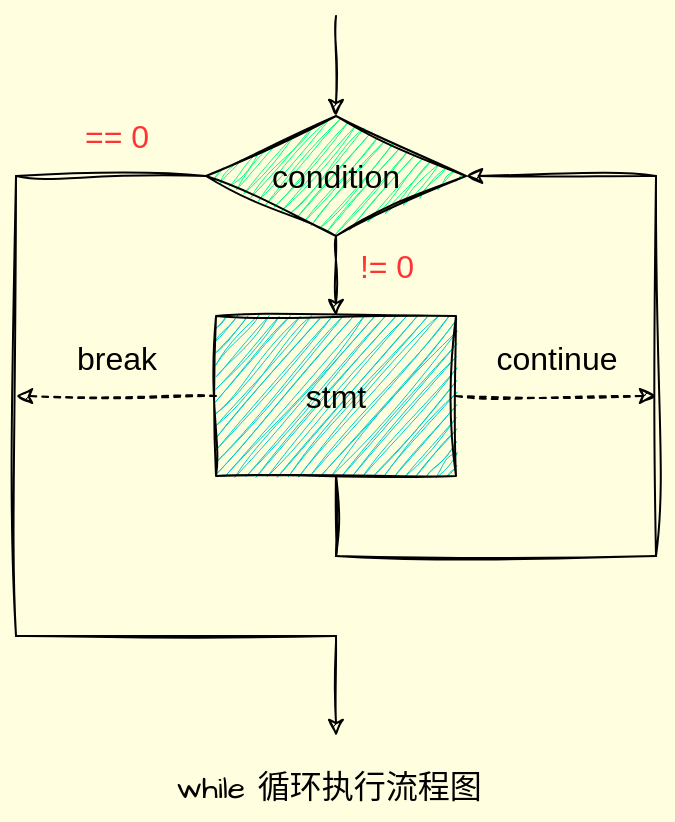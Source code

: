 <mxfile>
    <diagram id="Go4E_3J5ffxxQ-Kuwa3K" name="第 1 页">
        <mxGraphModel dx="815" dy="602" grid="0" gridSize="10" guides="1" tooltips="1" connect="1" arrows="1" fold="1" page="1" pageScale="1" pageWidth="827" pageHeight="1169" background="#FFFFE0" math="0" shadow="0">
            <root>
                <mxCell id="0"/>
                <mxCell id="1" parent="0"/>
                <mxCell id="4" style="edgeStyle=none;html=1;fontSize=16;entryX=0.5;entryY=0;entryDx=0;entryDy=0;sketch=1;curveFitting=1;jiggle=2;strokeColor=#000000;" parent="1" source="3" target="5" edge="1">
                    <mxGeometry relative="1" as="geometry">
                        <mxPoint x="240" y="200" as="targetPoint"/>
                    </mxGeometry>
                </mxCell>
                <mxCell id="3" value="&lt;font color=&quot;#000000&quot; style=&quot;font-size: 16px;&quot;&gt;condition&lt;/font&gt;" style="rhombus;whiteSpace=wrap;html=1;sketch=1;curveFitting=1;jiggle=2;strokeColor=#000000;fillColor=#00FF80;" parent="1" vertex="1">
                    <mxGeometry x="175" y="100" width="130" height="60" as="geometry"/>
                </mxCell>
                <mxCell id="21" style="edgeStyle=none;html=1;dashed=1;fontSize=16;sketch=1;curveFitting=1;jiggle=2;strokeColor=#000000;" parent="1" source="5" edge="1">
                    <mxGeometry relative="1" as="geometry">
                        <mxPoint x="400" y="240" as="targetPoint"/>
                    </mxGeometry>
                </mxCell>
                <mxCell id="5" value="&lt;font color=&quot;#000000&quot;&gt;stmt&lt;/font&gt;" style="rounded=0;whiteSpace=wrap;html=1;fontSize=16;sketch=1;curveFitting=1;jiggle=2;strokeColor=#000000;fillColor=#00CCCC;" parent="1" vertex="1">
                    <mxGeometry x="180" y="200" width="120" height="80" as="geometry"/>
                </mxCell>
                <mxCell id="10" value="" style="endArrow=none;html=1;fontSize=16;entryX=0.5;entryY=1;entryDx=0;entryDy=0;sketch=1;curveFitting=1;jiggle=2;strokeColor=#000000;" parent="1" target="5" edge="1">
                    <mxGeometry width="50" height="50" relative="1" as="geometry">
                        <mxPoint x="240" y="320" as="sourcePoint"/>
                        <mxPoint x="290" y="280" as="targetPoint"/>
                    </mxGeometry>
                </mxCell>
                <mxCell id="11" value="" style="endArrow=none;html=1;fontSize=16;entryX=0.5;entryY=1;entryDx=0;entryDy=0;sketch=1;curveFitting=1;jiggle=2;strokeColor=#000000;" parent="1" target="5" edge="1">
                    <mxGeometry width="50" height="50" relative="1" as="geometry">
                        <mxPoint x="240" y="320" as="sourcePoint"/>
                        <mxPoint x="240" y="280" as="targetPoint"/>
                    </mxGeometry>
                </mxCell>
                <mxCell id="12" value="" style="endArrow=none;html=1;fontSize=16;sketch=1;curveFitting=1;jiggle=2;strokeColor=#000000;" parent="1" edge="1">
                    <mxGeometry width="50" height="50" relative="1" as="geometry">
                        <mxPoint x="240" y="320" as="sourcePoint"/>
                        <mxPoint x="400" y="320" as="targetPoint"/>
                    </mxGeometry>
                </mxCell>
                <mxCell id="13" value="" style="endArrow=none;html=1;fontSize=16;sketch=1;curveFitting=1;jiggle=2;strokeColor=#000000;" parent="1" edge="1">
                    <mxGeometry width="50" height="50" relative="1" as="geometry">
                        <mxPoint x="400" y="320" as="sourcePoint"/>
                        <mxPoint x="400" y="130" as="targetPoint"/>
                    </mxGeometry>
                </mxCell>
                <mxCell id="14" value="" style="endArrow=classic;html=1;fontSize=16;entryX=1;entryY=0.5;entryDx=0;entryDy=0;sketch=1;curveFitting=1;jiggle=2;strokeColor=#000000;" parent="1" target="3" edge="1">
                    <mxGeometry width="50" height="50" relative="1" as="geometry">
                        <mxPoint x="400" y="130" as="sourcePoint"/>
                        <mxPoint x="290" y="280" as="targetPoint"/>
                    </mxGeometry>
                </mxCell>
                <mxCell id="15" value="" style="endArrow=none;html=1;fontSize=16;entryX=0;entryY=0.5;entryDx=0;entryDy=0;sketch=1;curveFitting=1;jiggle=2;strokeColor=#000000;" parent="1" target="3" edge="1">
                    <mxGeometry width="50" height="50" relative="1" as="geometry">
                        <mxPoint x="80" y="130" as="sourcePoint"/>
                        <mxPoint x="170" y="130" as="targetPoint"/>
                    </mxGeometry>
                </mxCell>
                <mxCell id="16" value="" style="endArrow=none;html=1;fontSize=16;sketch=1;curveFitting=1;jiggle=2;strokeColor=#000000;" parent="1" edge="1">
                    <mxGeometry width="50" height="50" relative="1" as="geometry">
                        <mxPoint x="80" y="360" as="sourcePoint"/>
                        <mxPoint x="80" y="130" as="targetPoint"/>
                    </mxGeometry>
                </mxCell>
                <mxCell id="17" value="" style="endArrow=none;html=1;fontSize=16;sketch=1;curveFitting=1;jiggle=2;strokeColor=#000000;" parent="1" edge="1">
                    <mxGeometry width="50" height="50" relative="1" as="geometry">
                        <mxPoint x="80" y="360" as="sourcePoint"/>
                        <mxPoint x="240" y="360" as="targetPoint"/>
                    </mxGeometry>
                </mxCell>
                <mxCell id="18" value="" style="endArrow=classic;html=1;fontSize=16;sketch=1;curveFitting=1;jiggle=2;strokeColor=#000000;" parent="1" edge="1">
                    <mxGeometry width="50" height="50" relative="1" as="geometry">
                        <mxPoint x="240" y="360" as="sourcePoint"/>
                        <mxPoint x="240" y="410" as="targetPoint"/>
                    </mxGeometry>
                </mxCell>
                <mxCell id="19" value="" style="endArrow=classic;html=1;fontSize=16;entryX=0.5;entryY=0;entryDx=0;entryDy=0;sketch=1;curveFitting=1;jiggle=2;strokeColor=#000000;" parent="1" target="3" edge="1">
                    <mxGeometry width="50" height="50" relative="1" as="geometry">
                        <mxPoint x="240" y="50" as="sourcePoint"/>
                        <mxPoint x="290" y="280" as="targetPoint"/>
                    </mxGeometry>
                </mxCell>
                <mxCell id="20" value="" style="endArrow=classic;html=1;fontSize=16;dashed=1;exitX=0;exitY=0.5;exitDx=0;exitDy=0;sketch=1;curveFitting=1;jiggle=2;strokeColor=#000000;" parent="1" source="5" edge="1">
                    <mxGeometry width="50" height="50" relative="1" as="geometry">
                        <mxPoint x="240" y="330" as="sourcePoint"/>
                        <mxPoint x="80" y="240" as="targetPoint"/>
                    </mxGeometry>
                </mxCell>
                <mxCell id="22" value="&lt;font color=&quot;#000000&quot;&gt;continue&lt;/font&gt;" style="text;html=1;align=center;verticalAlign=middle;resizable=0;points=[];autosize=1;strokeColor=none;fillColor=none;fontSize=16;sketch=1;curveFitting=1;jiggle=2;" parent="1" vertex="1">
                    <mxGeometry x="311" y="205" width="78" height="31" as="geometry"/>
                </mxCell>
                <mxCell id="23" value="&lt;font color=&quot;#000000&quot;&gt;break&lt;/font&gt;" style="text;html=1;align=center;verticalAlign=middle;resizable=0;points=[];autosize=1;strokeColor=none;fillColor=none;fontSize=16;sketch=1;curveFitting=1;jiggle=2;" parent="1" vertex="1">
                    <mxGeometry x="101" y="205" width="58" height="31" as="geometry"/>
                </mxCell>
                <mxCell id="24" value="&lt;font color=&quot;#ff3333&quot;&gt;== 0&lt;/font&gt;" style="text;html=1;align=center;verticalAlign=middle;resizable=0;points=[];autosize=1;strokeColor=none;fillColor=none;fontSize=16;sketch=1;curveFitting=1;jiggle=2;" parent="1" vertex="1">
                    <mxGeometry x="100" y="95" width="60" height="30" as="geometry"/>
                </mxCell>
                <mxCell id="25" value="&lt;font color=&quot;#ff3333&quot;&gt;!= 0&lt;/font&gt;" style="text;html=1;align=center;verticalAlign=middle;resizable=0;points=[];autosize=1;strokeColor=none;fillColor=none;fontSize=16;sketch=1;curveFitting=1;jiggle=2;" parent="1" vertex="1">
                    <mxGeometry x="240" y="160" width="50" height="30" as="geometry"/>
                </mxCell>
                <mxCell id="26" value="&lt;font style=&quot;font-size: 16px;&quot;&gt;while 循环执行流程图&lt;/font&gt;" style="text;html=1;align=center;verticalAlign=middle;resizable=0;points=[];autosize=1;strokeColor=none;fillColor=none;fontSize=20;fontFamily=Architects Daughter;fontColor=#000000;sketch=1;hachureGap=4;jiggle=2;curveFitting=1;fontSource=https%3A%2F%2Ffonts.googleapis.com%2Fcss%3Ffamily%3DArchitects%2BDaughter;" parent="1" vertex="1">
                    <mxGeometry x="150" y="416" width="171" height="36" as="geometry"/>
                </mxCell>
            </root>
        </mxGraphModel>
    </diagram>
</mxfile>